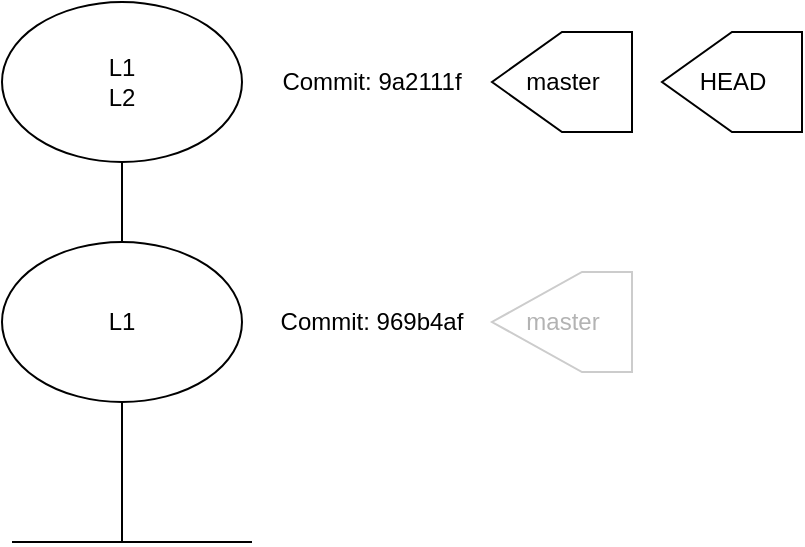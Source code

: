 <mxfile version="20.3.0" type="github">
  <diagram id="sPrJVKOPZWgMPdXIzLhy" name="Page-1">
    <mxGraphModel dx="1422" dy="857" grid="1" gridSize="10" guides="1" tooltips="1" connect="1" arrows="1" fold="1" page="1" pageScale="1" pageWidth="850" pageHeight="1100" math="0" shadow="0">
      <root>
        <mxCell id="0" />
        <mxCell id="1" parent="0" />
        <mxCell id="x6KIibof9C7e68i9qz5j-10" value="" style="edgeStyle=orthogonalEdgeStyle;rounded=0;orthogonalLoop=1;jettySize=auto;html=1;endArrow=none;endFill=0;" edge="1" parent="1" source="x6KIibof9C7e68i9qz5j-1" target="x6KIibof9C7e68i9qz5j-2">
          <mxGeometry relative="1" as="geometry" />
        </mxCell>
        <mxCell id="x6KIibof9C7e68i9qz5j-1" value="L1" style="ellipse;whiteSpace=wrap;html=1;" vertex="1" parent="1">
          <mxGeometry x="145" y="300" width="120" height="80" as="geometry" />
        </mxCell>
        <mxCell id="x6KIibof9C7e68i9qz5j-2" value="L1&lt;br&gt;L2" style="ellipse;whiteSpace=wrap;html=1;" vertex="1" parent="1">
          <mxGeometry x="145" y="180" width="120" height="80" as="geometry" />
        </mxCell>
        <mxCell id="x6KIibof9C7e68i9qz5j-3" value="Commit:&amp;nbsp;969b4af" style="text;html=1;strokeColor=none;fillColor=none;align=center;verticalAlign=middle;whiteSpace=wrap;rounded=0;" vertex="1" parent="1">
          <mxGeometry x="275" y="325" width="110" height="30" as="geometry" />
        </mxCell>
        <mxCell id="x6KIibof9C7e68i9qz5j-4" value="Commit:&amp;nbsp;9a2111f" style="text;html=1;strokeColor=none;fillColor=none;align=center;verticalAlign=middle;whiteSpace=wrap;rounded=0;" vertex="1" parent="1">
          <mxGeometry x="275" y="205" width="110" height="30" as="geometry" />
        </mxCell>
        <mxCell id="x6KIibof9C7e68i9qz5j-8" value="HEAD" style="verticalLabelPosition=middle;verticalAlign=middle;html=1;shape=offPageConnector;rounded=0;size=0.5;rotation=90;labelPosition=center;align=center;horizontal=0;" vertex="1" parent="1">
          <mxGeometry x="485" y="185" width="50" height="70" as="geometry" />
        </mxCell>
        <mxCell id="x6KIibof9C7e68i9qz5j-9" value="master" style="verticalLabelPosition=middle;verticalAlign=middle;html=1;shape=offPageConnector;rounded=0;size=0.5;rotation=90;labelPosition=center;align=center;horizontal=0;" vertex="1" parent="1">
          <mxGeometry x="400" y="185" width="50" height="70" as="geometry" />
        </mxCell>
        <mxCell id="x6KIibof9C7e68i9qz5j-11" value="" style="endArrow=none;html=1;rounded=0;entryX=0.5;entryY=1;entryDx=0;entryDy=0;" edge="1" parent="1" target="x6KIibof9C7e68i9qz5j-1">
          <mxGeometry width="50" height="50" relative="1" as="geometry">
            <mxPoint x="205" y="450" as="sourcePoint" />
            <mxPoint x="450" y="430" as="targetPoint" />
          </mxGeometry>
        </mxCell>
        <mxCell id="x6KIibof9C7e68i9qz5j-12" value="" style="endArrow=none;html=1;rounded=0;" edge="1" parent="1">
          <mxGeometry width="50" height="50" relative="1" as="geometry">
            <mxPoint x="150" y="450" as="sourcePoint" />
            <mxPoint x="270" y="450" as="targetPoint" />
          </mxGeometry>
        </mxCell>
        <mxCell id="x6KIibof9C7e68i9qz5j-13" value="master" style="verticalLabelPosition=middle;verticalAlign=middle;html=1;shape=offPageConnector;rounded=0;size=0.643;rotation=90;labelPosition=center;align=center;horizontal=0;strokeColor=#CCCCCC;fontColor=#B3B3B3;" vertex="1" parent="1">
          <mxGeometry x="400" y="305" width="50" height="70" as="geometry" />
        </mxCell>
      </root>
    </mxGraphModel>
  </diagram>
</mxfile>
